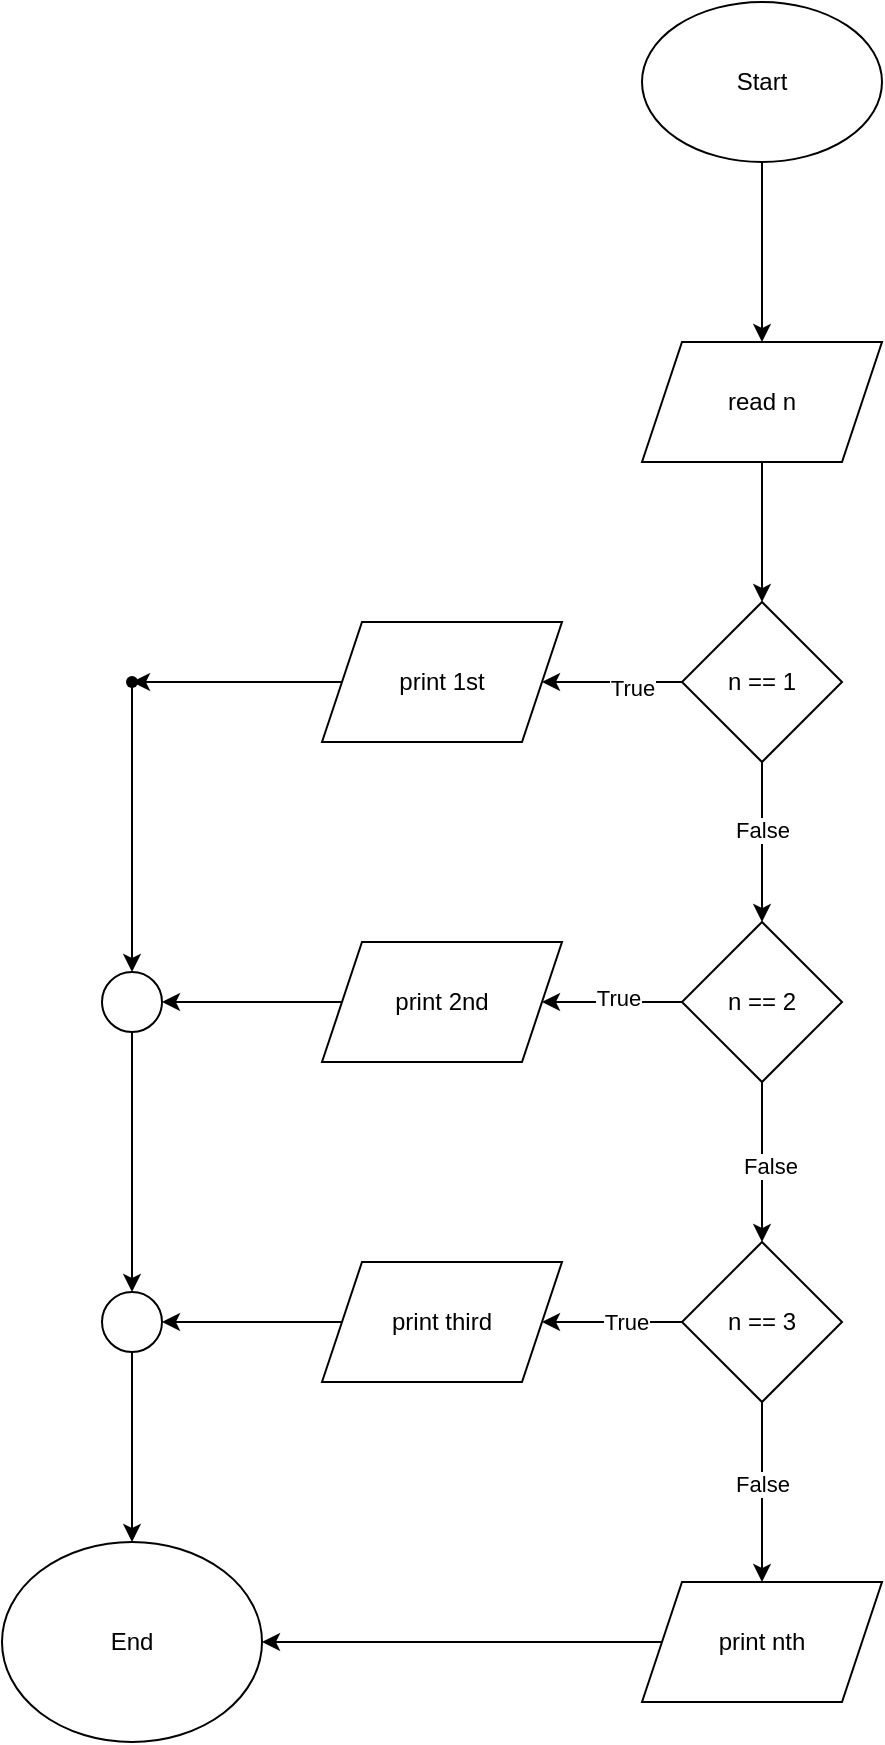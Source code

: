 <mxfile version="26.0.14">
  <diagram name="Pagina-1" id="BEc41Fl74DZAF1B0u1kP">
    <mxGraphModel dx="1364" dy="795" grid="1" gridSize="10" guides="1" tooltips="1" connect="1" arrows="1" fold="1" page="1" pageScale="1" pageWidth="827" pageHeight="1169" math="0" shadow="0">
      <root>
        <mxCell id="0" />
        <mxCell id="1" parent="0" />
        <mxCell id="jg6FokKtZJb7YqYSdvbs-3" value="" style="edgeStyle=orthogonalEdgeStyle;rounded=0;orthogonalLoop=1;jettySize=auto;html=1;" edge="1" parent="1" source="jg6FokKtZJb7YqYSdvbs-1" target="jg6FokKtZJb7YqYSdvbs-2">
          <mxGeometry relative="1" as="geometry" />
        </mxCell>
        <mxCell id="jg6FokKtZJb7YqYSdvbs-1" value="Start" style="ellipse;whiteSpace=wrap;html=1;" vertex="1" parent="1">
          <mxGeometry x="350" y="370" width="120" height="80" as="geometry" />
        </mxCell>
        <mxCell id="jg6FokKtZJb7YqYSdvbs-5" value="" style="edgeStyle=orthogonalEdgeStyle;rounded=0;orthogonalLoop=1;jettySize=auto;html=1;" edge="1" parent="1" source="jg6FokKtZJb7YqYSdvbs-2" target="jg6FokKtZJb7YqYSdvbs-4">
          <mxGeometry relative="1" as="geometry" />
        </mxCell>
        <mxCell id="jg6FokKtZJb7YqYSdvbs-2" value="read n" style="shape=parallelogram;perimeter=parallelogramPerimeter;whiteSpace=wrap;html=1;fixedSize=1;" vertex="1" parent="1">
          <mxGeometry x="350" y="540" width="120" height="60" as="geometry" />
        </mxCell>
        <mxCell id="jg6FokKtZJb7YqYSdvbs-7" value="" style="edgeStyle=orthogonalEdgeStyle;rounded=0;orthogonalLoop=1;jettySize=auto;html=1;" edge="1" parent="1" source="jg6FokKtZJb7YqYSdvbs-4" target="jg6FokKtZJb7YqYSdvbs-6">
          <mxGeometry relative="1" as="geometry" />
        </mxCell>
        <mxCell id="jg6FokKtZJb7YqYSdvbs-8" value="True" style="edgeLabel;html=1;align=center;verticalAlign=middle;resizable=0;points=[];" vertex="1" connectable="0" parent="jg6FokKtZJb7YqYSdvbs-7">
          <mxGeometry x="-0.286" y="3" relative="1" as="geometry">
            <mxPoint as="offset" />
          </mxGeometry>
        </mxCell>
        <mxCell id="jg6FokKtZJb7YqYSdvbs-10" value="" style="edgeStyle=orthogonalEdgeStyle;rounded=0;orthogonalLoop=1;jettySize=auto;html=1;" edge="1" parent="1" source="jg6FokKtZJb7YqYSdvbs-4" target="jg6FokKtZJb7YqYSdvbs-9">
          <mxGeometry relative="1" as="geometry" />
        </mxCell>
        <mxCell id="jg6FokKtZJb7YqYSdvbs-13" value="False" style="edgeLabel;html=1;align=center;verticalAlign=middle;resizable=0;points=[];" vertex="1" connectable="0" parent="jg6FokKtZJb7YqYSdvbs-10">
          <mxGeometry x="-0.15" relative="1" as="geometry">
            <mxPoint as="offset" />
          </mxGeometry>
        </mxCell>
        <mxCell id="jg6FokKtZJb7YqYSdvbs-4" value="n == 1" style="rhombus;whiteSpace=wrap;html=1;" vertex="1" parent="1">
          <mxGeometry x="370" y="670" width="80" height="80" as="geometry" />
        </mxCell>
        <mxCell id="jg6FokKtZJb7YqYSdvbs-27" value="" style="edgeStyle=orthogonalEdgeStyle;rounded=0;orthogonalLoop=1;jettySize=auto;html=1;" edge="1" parent="1" source="jg6FokKtZJb7YqYSdvbs-6" target="jg6FokKtZJb7YqYSdvbs-26">
          <mxGeometry relative="1" as="geometry" />
        </mxCell>
        <mxCell id="jg6FokKtZJb7YqYSdvbs-6" value="print 1st" style="shape=parallelogram;perimeter=parallelogramPerimeter;whiteSpace=wrap;html=1;fixedSize=1;" vertex="1" parent="1">
          <mxGeometry x="190" y="680" width="120" height="60" as="geometry" />
        </mxCell>
        <mxCell id="jg6FokKtZJb7YqYSdvbs-12" value="" style="edgeStyle=orthogonalEdgeStyle;rounded=0;orthogonalLoop=1;jettySize=auto;html=1;" edge="1" parent="1" source="jg6FokKtZJb7YqYSdvbs-9" target="jg6FokKtZJb7YqYSdvbs-11">
          <mxGeometry relative="1" as="geometry" />
        </mxCell>
        <mxCell id="jg6FokKtZJb7YqYSdvbs-14" value="True" style="edgeLabel;html=1;align=center;verticalAlign=middle;resizable=0;points=[];" vertex="1" connectable="0" parent="jg6FokKtZJb7YqYSdvbs-12">
          <mxGeometry x="-0.086" y="-2" relative="1" as="geometry">
            <mxPoint as="offset" />
          </mxGeometry>
        </mxCell>
        <mxCell id="jg6FokKtZJb7YqYSdvbs-16" value="" style="edgeStyle=orthogonalEdgeStyle;rounded=0;orthogonalLoop=1;jettySize=auto;html=1;" edge="1" parent="1" source="jg6FokKtZJb7YqYSdvbs-9" target="jg6FokKtZJb7YqYSdvbs-15">
          <mxGeometry relative="1" as="geometry" />
        </mxCell>
        <mxCell id="jg6FokKtZJb7YqYSdvbs-20" value="False" style="edgeLabel;html=1;align=center;verticalAlign=middle;resizable=0;points=[];" vertex="1" connectable="0" parent="jg6FokKtZJb7YqYSdvbs-16">
          <mxGeometry x="0.05" y="4" relative="1" as="geometry">
            <mxPoint as="offset" />
          </mxGeometry>
        </mxCell>
        <mxCell id="jg6FokKtZJb7YqYSdvbs-9" value="n == 2" style="rhombus;whiteSpace=wrap;html=1;" vertex="1" parent="1">
          <mxGeometry x="370" y="830" width="80" height="80" as="geometry" />
        </mxCell>
        <mxCell id="jg6FokKtZJb7YqYSdvbs-34" value="" style="edgeStyle=orthogonalEdgeStyle;rounded=0;orthogonalLoop=1;jettySize=auto;html=1;" edge="1" parent="1" source="jg6FokKtZJb7YqYSdvbs-11" target="jg6FokKtZJb7YqYSdvbs-35">
          <mxGeometry relative="1" as="geometry">
            <mxPoint x="135" y="870" as="targetPoint" />
          </mxGeometry>
        </mxCell>
        <mxCell id="jg6FokKtZJb7YqYSdvbs-11" value="print 2nd" style="shape=parallelogram;perimeter=parallelogramPerimeter;whiteSpace=wrap;html=1;fixedSize=1;" vertex="1" parent="1">
          <mxGeometry x="190" y="840" width="120" height="60" as="geometry" />
        </mxCell>
        <mxCell id="jg6FokKtZJb7YqYSdvbs-18" value="" style="edgeStyle=orthogonalEdgeStyle;rounded=0;orthogonalLoop=1;jettySize=auto;html=1;" edge="1" parent="1" source="jg6FokKtZJb7YqYSdvbs-15" target="jg6FokKtZJb7YqYSdvbs-17">
          <mxGeometry relative="1" as="geometry" />
        </mxCell>
        <mxCell id="jg6FokKtZJb7YqYSdvbs-19" value="True" style="edgeLabel;html=1;align=center;verticalAlign=middle;resizable=0;points=[];" vertex="1" connectable="0" parent="jg6FokKtZJb7YqYSdvbs-18">
          <mxGeometry x="-0.2" relative="1" as="geometry">
            <mxPoint as="offset" />
          </mxGeometry>
        </mxCell>
        <mxCell id="jg6FokKtZJb7YqYSdvbs-22" value="" style="edgeStyle=orthogonalEdgeStyle;rounded=0;orthogonalLoop=1;jettySize=auto;html=1;" edge="1" parent="1" source="jg6FokKtZJb7YqYSdvbs-15" target="jg6FokKtZJb7YqYSdvbs-21">
          <mxGeometry relative="1" as="geometry" />
        </mxCell>
        <mxCell id="jg6FokKtZJb7YqYSdvbs-23" value="False" style="edgeLabel;html=1;align=center;verticalAlign=middle;resizable=0;points=[];" vertex="1" connectable="0" parent="jg6FokKtZJb7YqYSdvbs-22">
          <mxGeometry x="-0.089" relative="1" as="geometry">
            <mxPoint as="offset" />
          </mxGeometry>
        </mxCell>
        <mxCell id="jg6FokKtZJb7YqYSdvbs-15" value="n == 3" style="rhombus;whiteSpace=wrap;html=1;" vertex="1" parent="1">
          <mxGeometry x="370" y="990" width="80" height="80" as="geometry" />
        </mxCell>
        <mxCell id="jg6FokKtZJb7YqYSdvbs-38" value="" style="edgeStyle=orthogonalEdgeStyle;rounded=0;orthogonalLoop=1;jettySize=auto;html=1;" edge="1" parent="1" source="jg6FokKtZJb7YqYSdvbs-17" target="jg6FokKtZJb7YqYSdvbs-36">
          <mxGeometry relative="1" as="geometry" />
        </mxCell>
        <mxCell id="jg6FokKtZJb7YqYSdvbs-17" value="print third" style="shape=parallelogram;perimeter=parallelogramPerimeter;whiteSpace=wrap;html=1;fixedSize=1;" vertex="1" parent="1">
          <mxGeometry x="190" y="1000" width="120" height="60" as="geometry" />
        </mxCell>
        <mxCell id="jg6FokKtZJb7YqYSdvbs-25" value="" style="edgeStyle=orthogonalEdgeStyle;rounded=0;orthogonalLoop=1;jettySize=auto;html=1;" edge="1" parent="1" source="jg6FokKtZJb7YqYSdvbs-21" target="jg6FokKtZJb7YqYSdvbs-24">
          <mxGeometry relative="1" as="geometry" />
        </mxCell>
        <mxCell id="jg6FokKtZJb7YqYSdvbs-21" value="print nth" style="shape=parallelogram;perimeter=parallelogramPerimeter;whiteSpace=wrap;html=1;fixedSize=1;" vertex="1" parent="1">
          <mxGeometry x="350" y="1160" width="120" height="60" as="geometry" />
        </mxCell>
        <mxCell id="jg6FokKtZJb7YqYSdvbs-24" value="End" style="ellipse;whiteSpace=wrap;html=1;" vertex="1" parent="1">
          <mxGeometry x="30" y="1140" width="130" height="100" as="geometry" />
        </mxCell>
        <mxCell id="jg6FokKtZJb7YqYSdvbs-33" value="" style="edgeStyle=orthogonalEdgeStyle;rounded=0;orthogonalLoop=1;jettySize=auto;html=1;entryX=0.5;entryY=0;entryDx=0;entryDy=0;" edge="1" parent="1" source="jg6FokKtZJb7YqYSdvbs-26" target="jg6FokKtZJb7YqYSdvbs-35">
          <mxGeometry relative="1" as="geometry">
            <mxPoint x="95" y="830" as="targetPoint" />
          </mxGeometry>
        </mxCell>
        <mxCell id="jg6FokKtZJb7YqYSdvbs-26" value="" style="shape=waypoint;sketch=0;size=6;pointerEvents=1;points=[];fillColor=default;resizable=0;rotatable=0;perimeter=centerPerimeter;snapToPoint=1;" vertex="1" parent="1">
          <mxGeometry x="85" y="700" width="20" height="20" as="geometry" />
        </mxCell>
        <mxCell id="jg6FokKtZJb7YqYSdvbs-37" value="" style="edgeStyle=orthogonalEdgeStyle;rounded=0;orthogonalLoop=1;jettySize=auto;html=1;" edge="1" parent="1" source="jg6FokKtZJb7YqYSdvbs-35" target="jg6FokKtZJb7YqYSdvbs-36">
          <mxGeometry relative="1" as="geometry" />
        </mxCell>
        <mxCell id="jg6FokKtZJb7YqYSdvbs-35" value="" style="ellipse;whiteSpace=wrap;html=1;aspect=fixed;" vertex="1" parent="1">
          <mxGeometry x="80" y="855" width="30" height="30" as="geometry" />
        </mxCell>
        <mxCell id="jg6FokKtZJb7YqYSdvbs-39" value="" style="edgeStyle=orthogonalEdgeStyle;rounded=0;orthogonalLoop=1;jettySize=auto;html=1;" edge="1" parent="1" source="jg6FokKtZJb7YqYSdvbs-36" target="jg6FokKtZJb7YqYSdvbs-24">
          <mxGeometry relative="1" as="geometry" />
        </mxCell>
        <mxCell id="jg6FokKtZJb7YqYSdvbs-36" value="" style="ellipse;whiteSpace=wrap;html=1;aspect=fixed;" vertex="1" parent="1">
          <mxGeometry x="80" y="1015" width="30" height="30" as="geometry" />
        </mxCell>
      </root>
    </mxGraphModel>
  </diagram>
</mxfile>
